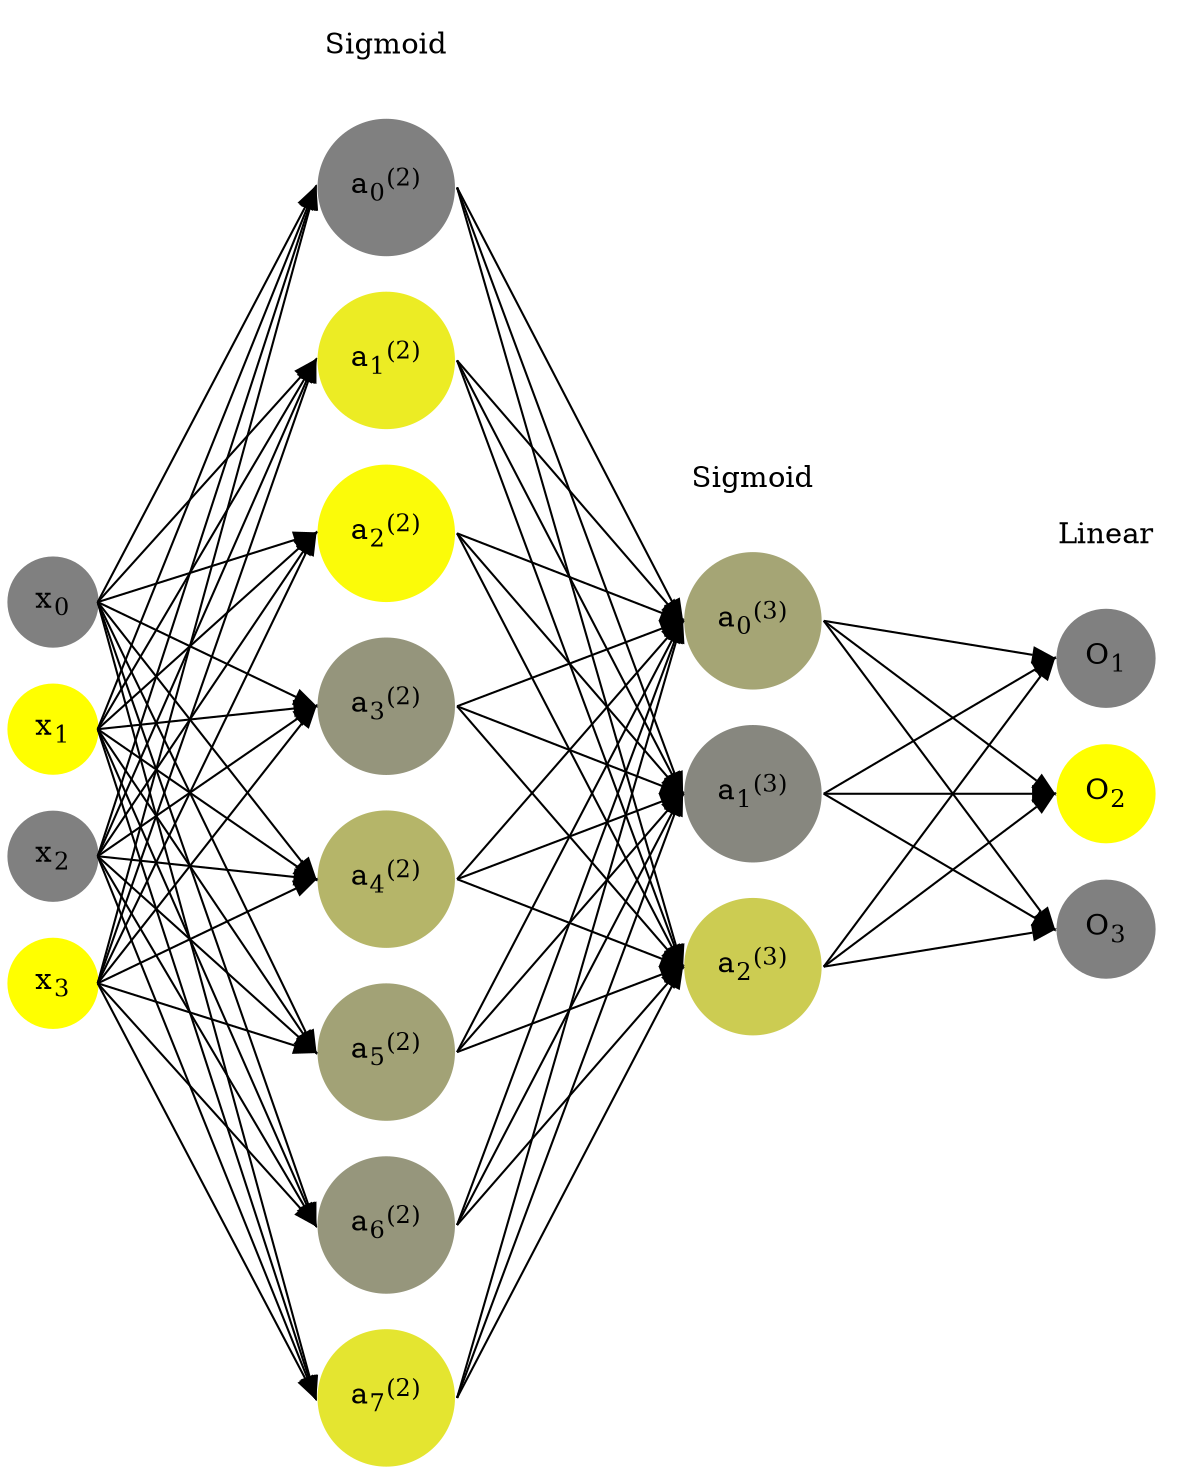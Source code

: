 digraph G {
	rankdir = LR;
	splines=false;
	edge[style=invis];
	ranksep= 1.4;
	{
	node [shape=circle, color="0.1667, 0.0, 0.5", style=filled, fillcolor="0.1667, 0.0, 0.5"];
	x0 [label=<x<sub>0</sub>>];
	}
	{
	node [shape=circle, color="0.1667, 1.0, 1.0", style=filled, fillcolor="0.1667, 1.0, 1.0"];
	x1 [label=<x<sub>1</sub>>];
	}
	{
	node [shape=circle, color="0.1667, 0.0, 0.5", style=filled, fillcolor="0.1667, 0.0, 0.5"];
	x2 [label=<x<sub>2</sub>>];
	}
	{
	node [shape=circle, color="0.1667, 1.0, 1.0", style=filled, fillcolor="0.1667, 1.0, 1.0"];
	x3 [label=<x<sub>3</sub>>];
	}
	{
	node [shape=circle, color="0.1667, 0.000491, 0.500246", style=filled, fillcolor="0.1667, 0.000491, 0.500246"];
	a02 [label=<a<sub>0</sub><sup>(2)</sup>>];
	}
	{
	node [shape=circle, color="0.1667, 0.845308, 0.922654", style=filled, fillcolor="0.1667, 0.845308, 0.922654"];
	a12 [label=<a<sub>1</sub><sup>(2)</sup>>];
	}
	{
	node [shape=circle, color="0.1667, 0.961830, 0.980915", style=filled, fillcolor="0.1667, 0.961830, 0.980915"];
	a22 [label=<a<sub>2</sub><sup>(2)</sup>>];
	}
	{
	node [shape=circle, color="0.1667, 0.170425, 0.585213", style=filled, fillcolor="0.1667, 0.170425, 0.585213"];
	a32 [label=<a<sub>3</sub><sup>(2)</sup>>];
	}
	{
	node [shape=circle, color="0.1667, 0.419434, 0.709717", style=filled, fillcolor="0.1667, 0.419434, 0.709717"];
	a42 [label=<a<sub>4</sub><sup>(2)</sup>>];
	}
	{
	node [shape=circle, color="0.1667, 0.272200, 0.636100", style=filled, fillcolor="0.1667, 0.272200, 0.636100"];
	a52 [label=<a<sub>5</sub><sup>(2)</sup>>];
	}
	{
	node [shape=circle, color="0.1667, 0.173992, 0.586996", style=filled, fillcolor="0.1667, 0.173992, 0.586996"];
	a62 [label=<a<sub>6</sub><sup>(2)</sup>>];
	}
	{
	node [shape=circle, color="0.1667, 0.789183, 0.894591", style=filled, fillcolor="0.1667, 0.789183, 0.894591"];
	a72 [label=<a<sub>7</sub><sup>(2)</sup>>];
	}
	{
	node [shape=circle, color="0.1667, 0.291449, 0.645725", style=filled, fillcolor="0.1667, 0.291449, 0.645725"];
	a03 [label=<a<sub>0</sub><sup>(3)</sup>>];
	}
	{
	node [shape=circle, color="0.1667, 0.061951, 0.530975", style=filled, fillcolor="0.1667, 0.061951, 0.530975"];
	a13 [label=<a<sub>1</sub><sup>(3)</sup>>];
	}
	{
	node [shape=circle, color="0.1667, 0.595810, 0.797905", style=filled, fillcolor="0.1667, 0.595810, 0.797905"];
	a23 [label=<a<sub>2</sub><sup>(3)</sup>>];
	}
	{
	node [shape=circle, color="0.1667, 0.0, 0.5", style=filled, fillcolor="0.1667, 0.0, 0.5"];
	O1 [label=<O<sub>1</sub>>];
	}
	{
	node [shape=circle, color="0.1667, 1.0, 1.0", style=filled, fillcolor="0.1667, 1.0, 1.0"];
	O2 [label=<O<sub>2</sub>>];
	}
	{
	node [shape=circle, color="0.1667, 0.0, 0.5", style=filled, fillcolor="0.1667, 0.0, 0.5"];
	O3 [label=<O<sub>3</sub>>];
	}
	{
	rank=same;
	x0->x1->x2->x3;
	}
	{
	rank=same;
	a02->a12->a22->a32->a42->a52->a62->a72;
	}
	{
	rank=same;
	a03->a13->a23;
	}
	{
	rank=same;
	O1->O2->O3;
	}
	l1 [shape=plaintext,label="Sigmoid"];
	l1->a02;
	{rank=same; l1;a02};
	l2 [shape=plaintext,label="Sigmoid"];
	l2->a03;
	{rank=same; l2;a03};
	l3 [shape=plaintext,label="Linear"];
	l3->O1;
	{rank=same; l3;O1};
edge[style=solid, tailport=e, headport=w];
	{x0;x1;x2;x3} -> {a02;a12;a22;a32;a42;a52;a62;a72};
	{a02;a12;a22;a32;a42;a52;a62;a72} -> {a03;a13;a23};
	{a03;a13;a23} -> {O1,O2,O3};
}